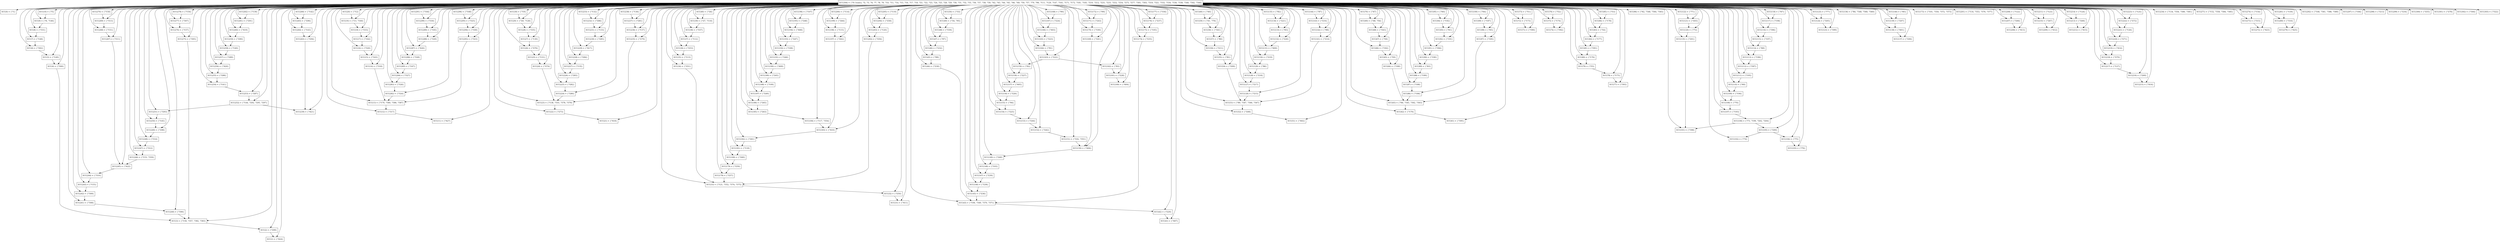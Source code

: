 digraph RegionInferenceContext {
    r0[label="SCC(0) = {\'?1}"][shape="box"];
    r1[label="SCC(1) = {\'?424}"][shape="box"];
    r2[label="SCC(2) = {\'?299}"][shape="box"];
    r3[label="SCC(3) = {\'?158, \'?357, \'?382, \'?383}"][shape="box"];
    r4[label="SCC(4) = {\'?300}"][shape="box"];
    r5[label="SCC(5) = {\'?149}"][shape="box"];
    r6[label="SCC(6) = {\'?302}"][shape="box"];
    r7[label="SCC(7) = {\'?148}"][shape="box"];
    r8[label="SCC(8) = {\'?331}"][shape="box"];
    r9[label="SCC(9) = {\'?6, \'?146}"][shape="box"];
    r10[label="SCC(10) = {\'?5}"][shape="box"];
    r11[label="SCC(11) = {\'?427}"][shape="box"];
    r12[label="SCC(12) = {\'?317}"][shape="box"];
    r13[label="SCC(13) = {\'?170, \'?360, \'?386, \'?387}"][shape="box"];
    r14[label="SCC(14) = {\'?318}"][shape="box"];
    r15[label="SCC(15) = {\'?163}"][shape="box"];
    r16[label="SCC(16) = {\'?320}"][shape="box"];
    r17[label="SCC(17) = {\'?162}"][shape="box"];
    r18[label="SCC(18) = {\'?333}"][shape="box"];
    r19[label="SCC(19) = {\'?13, \'?160}"][shape="box"];
    r20[label="SCC(20) = {\'?12}"][shape="box"];
    r21[label="SCC(21) = {\'?418}"][shape="box"];
    r22[label="SCC(22) = {\'?273}"][shape="box"];
    r23[label="SCC(23) = {\'?138, \'?355, \'?378, \'?379}"][shape="box"];
    r24[label="SCC(24) = {\'?274}"][shape="box"];
    r25[label="SCC(25) = {\'?131}"][shape="box"];
    r26[label="SCC(26) = {\'?276}"][shape="box"];
    r27[label="SCC(27) = {\'?130}"][shape="box"];
    r28[label="SCC(28) = {\'?335}"][shape="box"];
    r29[label="SCC(29) = {\'?20, \'?128}"][shape="box"];
    r30[label="SCC(30) = {\'?19}"][shape="box"];
    r31[label="SCC(31) = {\'?411}"][shape="box"];
    r32[label="SCC(32) = {\'?250}"][shape="box"];
    r33[label="SCC(33) = {\'?121, \'?352, \'?374, \'?375}"][shape="box"];
    r34[label="SCC(34) = {\'?251}"][shape="box"];
    r35[label="SCC(35) = {\'?113}"][shape="box"];
    r36[label="SCC(36) = {\'?253}"][shape="box"];
    r37[label="SCC(37) = {\'?112}"][shape="box"];
    r38[label="SCC(38) = {\'?337}"][shape="box"];
    r39[label="SCC(39) = {\'?27, \'?110}"][shape="box"];
    r40[label="SCC(40) = {\'?26}"][shape="box"];
    r41[label="SCC(41) = {\'?407}"][shape="box"];
    r42[label="SCC(42) = {\'?229}"][shape="box"];
    r43[label="SCC(43) = {\'?106, \'?349, \'?370, \'?371}"][shape="box"];
    r44[label="SCC(44) = {\'?230}"][shape="box"];
    r45[label="SCC(45) = {\'?98}"][shape="box"];
    r46[label="SCC(46) = {\'?232}"][shape="box"];
    r47[label="SCC(47) = {\'?97}"][shape="box"];
    r48[label="SCC(48) = {\'?339}"][shape="box"];
    r49[label="SCC(49) = {\'?34, \'?95}"][shape="box"];
    r50[label="SCC(50) = {\'?33}"][shape="box"];
    r51[label="SCC(51) = {\'?402}"][shape="box"];
    r52[label="SCC(52) = {\'?208}"][shape="box"];
    r53[label="SCC(53) = {\'?89, \'?347, \'?366, \'?367}"][shape="box"];
    r54[label="SCC(54) = {\'?209}"][shape="box"];
    r55[label="SCC(55) = {\'?81}"][shape="box"];
    r56[label="SCC(56) = {\'?211}"][shape="box"];
    r57[label="SCC(57) = {\'?80}"][shape="box"];
    r58[label="SCC(58) = {\'?341}"][shape="box"];
    r59[label="SCC(59) = {\'?41, \'?78}"][shape="box"];
    r60[label="SCC(60) = {\'?40}"][shape="box"];
    r61[label="SCC(61) = {\'?395}"][shape="box"];
    r62[label="SCC(62) = {\'?179}"][shape="box"];
    r63[label="SCC(63) = {\'?66, \'?345, \'?362, \'?363}"][shape="box"];
    r64[label="SCC(64) = {\'?180}"][shape="box"];
    r65[label="SCC(65) = {\'?59}"][shape="box"];
    r66[label="SCC(66) = {\'?182}"][shape="box"];
    r67[label="SCC(67) = {\'?58}"][shape="box"];
    r68[label="SCC(68) = {\'?343}"][shape="box"];
    r69[label="SCC(69) = {\'?48, \'?56}"][shape="box"];
    r70[label="SCC(70) = {\'?47}"][shape="box"];
    r71[label="SCC(71) = {\'?390}"][shape="box"];
    r72[label="SCC(72) = {\'?173}"][shape="box"];
    r73[label="SCC(73) = {\'?51}"][shape="box"];
    r74[label="SCC(74) = {\'?392}"][shape="box"];
    r75[label="SCC(75) = {\'?174}"][shape="box"];
    r76[label="SCC(76) = {\'?52}"][shape="box"];
    r77[label="SCC(77) = {\'?393}"][shape="box"];
    r78[label="SCC(78) = {\'?175}"][shape="box"];
    r79[label="SCC(79) = {\'?55}"][shape="box"];
    r80[label="SCC(80) = {\'?176}"][shape="box"];
    r81[label="SCC(81) = {\'?391}"][shape="box"];
    r82[label="SCC(82) = {\'?177}"][shape="box"];
    r83[label="SCC(83) = {\'?54}"][shape="box"];
    r84[label="SCC(84) = {\'?178}"][shape="box"];
    r85[label="SCC(85) = {\'?53}"][shape="box"];
    r86[label="SCC(86) = {\'?186}"][shape="box"];
    r87[label="SCC(87) = {\'?188}"][shape="box"];
    r88[label="SCC(88) = {\'?189}"][shape="box"];
    r89[label="SCC(89) = {\'?63}"][shape="box"];
    r90[label="SCC(90) = {\'?190}"][shape="box"];
    r91[label="SCC(91) = {\'?394}"][shape="box"];
    r92[label="SCC(92) = {\'?191}"][shape="box"];
    r93[label="SCC(93) = {\'?61}"][shape="box"];
    r94[label="SCC(94) = {\'?192}"][shape="box"];
    r95[label="SCC(95) = {\'?60}"][shape="box"];
    r96[label="SCC(96) = {\'?62, \'?346, \'?364, \'?365}"][shape="box"];
    r97[label="SCC(97) = {\'?185}"][shape="box"];
    r98[label="SCC(98) = {\'?65}"][shape="box"];
    r99[label="SCC(99) = {\'?187}"][shape="box"];
    r100[label="SCC(100) = {\'?64}"][shape="box"];
    r101[label="SCC(101) = {\'?398}"][shape="box"];
    r102[label="SCC(102) = {\'?74}"][shape="box"];
    r103[label="SCC(103) = {\'?76}"][shape="box"];
    r104[label="SCC(104) = {\'?75}"][shape="box"];
    r105[label="SCC(105) = {\'?200}"][shape="box"];
    r106[label="SCC(106) = {\'?73, \'?199, \'?202, \'?204}"][shape="box"];
    r107[label="SCC(107) = {\'?193}"][shape="box"];
    r108[label="SCC(108) = {\'?70}"][shape="box"];
    r109[label="SCC(109) = {\'?194}"][shape="box"];
    r110[label="SCC(110) = {\'?69}"][shape="box"];
    r111[label="SCC(111) = {\'?195}"][shape="box"];
    r112[label="SCC(112) = {\'?397}"][shape="box"];
    r113[label="SCC(113) = {\'?196}"][shape="box"];
    r114[label="SCC(114) = {\'?68}"][shape="box"];
    r115[label="SCC(115) = {\'?197}"][shape="box"];
    r116[label="SCC(116) = {\'?396}"][shape="box"];
    r117[label="SCC(117) = {\'?198}"][shape="box"];
    r118[label="SCC(118) = {\'?67}"][shape="box"];
    r119[label="SCC(119) = {\'?201}"][shape="box"];
    r120[label="SCC(120) = {\'?72}"][shape="box"];
    r121[label="SCC(121) = {\'?203}"][shape="box"];
    r122[label="SCC(122) = {\'?71}"][shape="box"];
    r123[label="SCC(123) = {\'?399}"][shape="box"];
    r124[label="SCC(124) = {\'?205}"][shape="box"];
    r125[label="SCC(125) = {\'?77}"][shape="box"];
    r126[label="SCC(126) = {\'?215}"][shape="box"];
    r127[label="SCC(127) = {\'?217}"][shape="box"];
    r128[label="SCC(128) = {\'?218}"][shape="box"];
    r129[label="SCC(129) = {\'?86}"][shape="box"];
    r130[label="SCC(130) = {\'?219}"][shape="box"];
    r131[label="SCC(131) = {\'?400}"][shape="box"];
    r132[label="SCC(132) = {\'?220}"][shape="box"];
    r133[label="SCC(133) = {\'?83}"][shape="box"];
    r134[label="SCC(134) = {\'?221}"][shape="box"];
    r135[label="SCC(135) = {\'?82}"][shape="box"];
    r136[label="SCC(136) = {\'?84, \'?348, \'?368, \'?369}"][shape="box"];
    r137[label="SCC(137) = {\'?206}"][shape="box"];
    r138[label="SCC(138) = {\'?401}"][shape="box"];
    r139[label="SCC(139) = {\'?207}"][shape="box"];
    r140[label="SCC(140) = {\'?85}"][shape="box"];
    r141[label="SCC(141) = {\'?214}"][shape="box"];
    r142[label="SCC(142) = {\'?88}"][shape="box"];
    r143[label="SCC(143) = {\'?216}"][shape="box"];
    r144[label="SCC(144) = {\'?87}"][shape="box"];
    r145[label="SCC(145) = {\'?236}"][shape="box"];
    r146[label="SCC(146) = {\'?238}"][shape="box"];
    r147[label="SCC(147) = {\'?239}"][shape="box"];
    r148[label="SCC(148) = {\'?103}"][shape="box"];
    r149[label="SCC(149) = {\'?240}"][shape="box"];
    r150[label="SCC(150) = {\'?406}"][shape="box"];
    r151[label="SCC(151) = {\'?102, \'?351}"][shape="box"];
    r152[label="SCC(152) = {\'?242}"][shape="box"];
    r153[label="SCC(153) = {\'?244}"][shape="box"];
    r154[label="SCC(154) = {\'?225}"][shape="box"];
    r155[label="SCC(155) = {\'?94}"][shape="box"];
    r156[label="SCC(156) = {\'?226}"][shape="box"];
    r157[label="SCC(157) = {\'?405}"][shape="box"];
    r158[label="SCC(158) = {\'?227}"][shape="box"];
    r159[label="SCC(159) = {\'?92}"][shape="box"];
    r160[label="SCC(160) = {\'?404}"][shape="box"];
    r161[label="SCC(161) = {\'?228}"][shape="box"];
    r162[label="SCC(162) = {\'?93}"][shape="box"];
    r163[label="SCC(163) = {\'?222}"][shape="box"];
    r164[label="SCC(164) = {\'?91}"][shape="box"];
    r165[label="SCC(165) = {\'?223}"][shape="box"];
    r166[label="SCC(166) = {\'?403}"][shape="box"];
    r167[label="SCC(167) = {\'?224}"][shape="box"];
    r168[label="SCC(168) = {\'?90}"][shape="box"];
    r169[label="SCC(169) = {\'?241}"][shape="box"];
    r170[label="SCC(170) = {\'?100}"][shape="box"];
    r171[label="SCC(171) = {\'?243}"][shape="box"];
    r172[label="SCC(172) = {\'?99}"][shape="box"];
    r173[label="SCC(173) = {\'?101, \'?350, \'?372, \'?373}"][shape="box"];
    r174[label="SCC(174) = {\'?235}"][shape="box"];
    r175[label="SCC(175) = {\'?105}"][shape="box"];
    r176[label="SCC(176) = {\'?237}"][shape="box"];
    r177[label="SCC(177) = {\'?104}"][shape="box"];
    r178[label="SCC(178) = {\'?257}"][shape="box"];
    r179[label="SCC(179) = {\'?259}"][shape="box"];
    r180[label="SCC(180) = {\'?260}"][shape="box"];
    r181[label="SCC(181) = {\'?118}"][shape="box"];
    r182[label="SCC(182) = {\'?261}"][shape="box"];
    r183[label="SCC(183) = {\'?410}"][shape="box"];
    r184[label="SCC(184) = {\'?117, \'?354}"][shape="box"];
    r185[label="SCC(185) = {\'?263}"][shape="box"];
    r186[label="SCC(186) = {\'?265}"][shape="box"];
    r187[label="SCC(187) = {\'?249}"][shape="box"];
    r188[label="SCC(188) = {\'?109}"][shape="box"];
    r189[label="SCC(189) = {\'?245}"][shape="box"];
    r190[label="SCC(190) = {\'?409}"][shape="box"];
    r191[label="SCC(191) = {\'?246}"][shape="box"];
    r192[label="SCC(192) = {\'?108}"][shape="box"];
    r193[label="SCC(193) = {\'?247}"][shape="box"];
    r194[label="SCC(194) = {\'?408}"][shape="box"];
    r195[label="SCC(195) = {\'?248}"][shape="box"];
    r196[label="SCC(196) = {\'?107}"][shape="box"];
    r197[label="SCC(197) = {\'?262}"][shape="box"];
    r198[label="SCC(198) = {\'?115}"][shape="box"];
    r199[label="SCC(199) = {\'?264}"][shape="box"];
    r200[label="SCC(200) = {\'?114}"][shape="box"];
    r201[label="SCC(201) = {\'?116, \'?353, \'?376, \'?377}"][shape="box"];
    r202[label="SCC(202) = {\'?256}"][shape="box"];
    r203[label="SCC(203) = {\'?120}"][shape="box"];
    r204[label="SCC(204) = {\'?258}"][shape="box"];
    r205[label="SCC(205) = {\'?119}"][shape="box"];
    r206[label="SCC(206) = {\'?413}"][shape="box"];
    r207[label="SCC(207) = {\'?266}"][shape="box"];
    r208[label="SCC(208) = {\'?122}"][shape="box"];
    r209[label="SCC(209) = {\'?412}"][shape="box"];
    r210[label="SCC(210) = {\'?267}"][shape="box"];
    r211[label="SCC(211) = {\'?123}"][shape="box"];
    r212[label="SCC(212) = {\'?415}"][shape="box"];
    r213[label="SCC(213) = {\'?268}"][shape="box"];
    r214[label="SCC(214) = {\'?124}"][shape="box"];
    r215[label="SCC(215) = {\'?416}"][shape="box"];
    r216[label="SCC(216) = {\'?269}"][shape="box"];
    r217[label="SCC(217) = {\'?127}"][shape="box"];
    r218[label="SCC(218) = {\'?270}"][shape="box"];
    r219[label="SCC(219) = {\'?414}"][shape="box"];
    r220[label="SCC(220) = {\'?271}"][shape="box"];
    r221[label="SCC(221) = {\'?126}"][shape="box"];
    r222[label="SCC(222) = {\'?272}"][shape="box"];
    r223[label="SCC(223) = {\'?125}"][shape="box"];
    r224[label="SCC(224) = {\'?280}"][shape="box"];
    r225[label="SCC(225) = {\'?282}"][shape="box"];
    r226[label="SCC(226) = {\'?283}"][shape="box"];
    r227[label="SCC(227) = {\'?135}"][shape="box"];
    r228[label="SCC(228) = {\'?284}"][shape="box"];
    r229[label="SCC(229) = {\'?417}"][shape="box"];
    r230[label="SCC(230) = {\'?285}"][shape="box"];
    r231[label="SCC(231) = {\'?133}"][shape="box"];
    r232[label="SCC(232) = {\'?286}"][shape="box"];
    r233[label="SCC(233) = {\'?132}"][shape="box"];
    r234[label="SCC(234) = {\'?134, \'?356, \'?380, \'?381}"][shape="box"];
    r235[label="SCC(235) = {\'?279}"][shape="box"];
    r236[label="SCC(236) = {\'?137}"][shape="box"];
    r237[label="SCC(237) = {\'?281}"][shape="box"];
    r238[label="SCC(238) = {\'?136}"][shape="box"];
    r239[label="SCC(239) = {\'?421}"][shape="box"];
    r240[label="SCC(240) = {\'?306}"][shape="box"];
    r241[label="SCC(241) = {\'?308}"][shape="box"];
    r242[label="SCC(242) = {\'?309}"][shape="box"];
    r243[label="SCC(243) = {\'?155}"][shape="box"];
    r244[label="SCC(244) = {\'?310}"][shape="box"];
    r245[label="SCC(245) = {\'?422}"][shape="box"];
    r246[label="SCC(246) = {\'?153, \'?359}"][shape="box"];
    r247[label="SCC(247) = {\'?312}"][shape="box"];
    r248[label="SCC(248) = {\'?314}"][shape="box"];
    r249[label="SCC(249) = {\'?298}"][shape="box"];
    r250[label="SCC(250) = {\'?145}"][shape="box"];
    r251[label="SCC(251) = {\'?293}"][shape="box"];
    r252[label="SCC(252) = {\'?144, \'?292, \'?295, \'?297}"][shape="box"];
    r253[label="SCC(253) = {\'?287}"][shape="box"];
    r254[label="SCC(254) = {\'?141}"][shape="box"];
    r255[label="SCC(255) = {\'?288}"][shape="box"];
    r256[label="SCC(256) = {\'?420}"][shape="box"];
    r257[label="SCC(257) = {\'?289}"][shape="box"];
    r258[label="SCC(258) = {\'?140}"][shape="box"];
    r259[label="SCC(259) = {\'?290}"][shape="box"];
    r260[label="SCC(260) = {\'?419}"][shape="box"];
    r261[label="SCC(261) = {\'?291}"][shape="box"];
    r262[label="SCC(262) = {\'?139}"][shape="box"];
    r263[label="SCC(263) = {\'?294}"][shape="box"];
    r264[label="SCC(264) = {\'?143}"][shape="box"];
    r265[label="SCC(265) = {\'?296}"][shape="box"];
    r266[label="SCC(266) = {\'?142}"][shape="box"];
    r267[label="SCC(267) = {\'?311}"][shape="box"];
    r268[label="SCC(268) = {\'?151}"][shape="box"];
    r269[label="SCC(269) = {\'?313}"][shape="box"];
    r270[label="SCC(270) = {\'?150}"][shape="box"];
    r271[label="SCC(271) = {\'?152, \'?358, \'?384, \'?385}"][shape="box"];
    r272[label="SCC(272) = {\'?423}"][shape="box"];
    r273[label="SCC(273) = {\'?315}"][shape="box"];
    r274[label="SCC(274) = {\'?154}"][shape="box"];
    r275[label="SCC(275) = {\'?305}"][shape="box"];
    r276[label="SCC(276) = {\'?157}"][shape="box"];
    r277[label="SCC(277) = {\'?307}"][shape="box"];
    r278[label="SCC(278) = {\'?156}"][shape="box"];
    r279[label="SCC(279) = {\'?425}"][shape="box"];
    r280[label="SCC(280) = {\'?316}"][shape="box"];
    r281[label="SCC(281) = {\'?159}"][shape="box"];
    r282[label="SCC(282) = {\'?324}"][shape="box"];
    r283[label="SCC(283) = {\'?326}"][shape="box"];
    r284[label="SCC(284) = {\'?327}"][shape="box"];
    r285[label="SCC(285) = {\'?167}"][shape="box"];
    r286[label="SCC(286) = {\'?328}"][shape="box"];
    r287[label="SCC(287) = {\'?426}"][shape="box"];
    r288[label="SCC(288) = {\'?329}"][shape="box"];
    r289[label="SCC(289) = {\'?165}"][shape="box"];
    r290[label="SCC(290) = {\'?330}"][shape="box"];
    r291[label="SCC(291) = {\'?164}"][shape="box"];
    r292[label="SCC(292) = {\'?166, \'?361, \'?388, \'?389}"][shape="box"];
    r293[label="SCC(293) = {\'?323}"][shape="box"];
    r294[label="SCC(294) = {\'?169}"][shape="box"];
    r295[label="SCC(295) = {\'?325}"][shape="box"];
    r296[label="SCC(296) = {\'?168}"][shape="box"];
    r297[label="SCC(297) = {\'?184}"][shape="box"];
    r298[label="SCC(298) = {\'?213}"][shape="box"];
    r299[label="SCC(299) = {\'?234}"][shape="box"];
    r300[label="SCC(300) = {\'?255}"][shape="box"];
    r301[label="SCC(301) = {\'?278}"][shape="box"];
    r302[label="SCC(302) = {\'?304}"][shape="box"];
    r303[label="SCC(303) = {\'?322}"][shape="box"];
    r304[label="SCC(304) = {\'?0 (\'static), \'?2, \'?3, \'?4, \'?7, \'?8, \'?9, \'?10, \'?11, \'?14, \'?15, \'?16, \'?17, \'?18, \'?21, \'?22, \'?23, \'?24, \'?25, \'?28, \'?29, \'?30, \'?31, \'?32, \'?35, \'?36, \'?37, \'?38, \'?39, \'?42, \'?43, \'?44, \'?45, \'?46, \'?49, \'?50, \'?57, \'?79, \'?96, \'?111, \'?129, \'?147, \'?161, \'?171, \'?172, \'?181, \'?183, \'?210, \'?212, \'?231, \'?233, \'?252, \'?254, \'?275, \'?277, \'?301, \'?303, \'?319, \'?321, \'?332, \'?334, \'?336, \'?338, \'?340, \'?342, \'?344}"][shape="box"];
    r2 -> r1[label=""];
    r3 -> r2[label=""];
    r4 -> r3[label=""];
    r5 -> r4[label=""];
    r6 -> r5[label=""];
    r7 -> r6[label=""];
    r8 -> r7[label=""];
    r9 -> r8[label=""];
    r10 -> r9[label=""];
    r12 -> r11[label=""];
    r13 -> r12[label=""];
    r14 -> r13[label=""];
    r15 -> r14[label=""];
    r16 -> r15[label=""];
    r17 -> r16[label=""];
    r18 -> r17[label=""];
    r19 -> r18[label=""];
    r20 -> r19[label=""];
    r22 -> r21[label=""];
    r23 -> r22[label=""];
    r24 -> r23[label=""];
    r25 -> r24[label=""];
    r26 -> r25[label=""];
    r27 -> r26[label=""];
    r28 -> r27[label=""];
    r29 -> r28[label=""];
    r30 -> r29[label=""];
    r32 -> r31[label=""];
    r33 -> r32[label=""];
    r34 -> r33[label=""];
    r35 -> r34[label=""];
    r36 -> r35[label=""];
    r37 -> r36[label=""];
    r38 -> r37[label=""];
    r39 -> r38[label=""];
    r40 -> r39[label=""];
    r42 -> r41[label=""];
    r43 -> r42[label=""];
    r44 -> r43[label=""];
    r45 -> r44[label=""];
    r46 -> r45[label=""];
    r47 -> r46[label=""];
    r48 -> r47[label=""];
    r49 -> r48[label=""];
    r50 -> r49[label=""];
    r52 -> r51[label=""];
    r53 -> r52[label=""];
    r54 -> r53[label=""];
    r55 -> r54[label=""];
    r56 -> r55[label=""];
    r57 -> r56[label=""];
    r58 -> r57[label=""];
    r59 -> r58[label=""];
    r60 -> r59[label=""];
    r62 -> r61[label=""];
    r63 -> r62[label=""];
    r64 -> r63[label=""];
    r65 -> r64[label=""];
    r66 -> r65[label=""];
    r67 -> r66[label=""];
    r68 -> r67[label=""];
    r69 -> r68[label=""];
    r70 -> r69[label=""];
    r72 -> r71[label=""];
    r73 -> r72[label=""];
    r75 -> r74[label=""];
    r76 -> r75[label=""];
    r78 -> r77[label=""];
    r79 -> r78[label=""];
    r80 -> r79[label=""];
    r81 -> r80[label=""];
    r82 -> r81[label=""];
    r83 -> r82[label=""];
    r84 -> r83[label=""];
    r85 -> r84[label=""];
    r86 -> r63[label=""];
    r87 -> r86[label=""];
    r88 -> r87[label=""];
    r89 -> r88[label=""];
    r90 -> r89[label=""];
    r91 -> r90[label=""];
    r92 -> r91[label=""];
    r93 -> r92[label=""];
    r94 -> r93[label=""];
    r95 -> r94[label=""];
    r97 -> r63[label=""];
    r98 -> r97[label=""];
    r99 -> r98[label=""];
    r100 -> r99[label=""];
    r104 -> r103[label=""];
    r105 -> r102[label=""];
    r105 -> r104[label=""];
    r106 -> r101[label=""];
    r106 -> r105[label=""];
    r107 -> r106[label=""];
    r108 -> r107[label=""];
    r109 -> r108[label=""];
    r110 -> r109[label=""];
    r111 -> r110[label=""];
    r112 -> r111[label=""];
    r113 -> r112[label=""];
    r114 -> r113[label=""];
    r115 -> r114[label=""];
    r116 -> r115[label=""];
    r117 -> r116[label=""];
    r118 -> r117[label=""];
    r119 -> r101[label=""];
    r120 -> r119[label=""];
    r121 -> r120[label=""];
    r122 -> r121[label=""];
    r124 -> r123[label=""];
    r125 -> r124[label=""];
    r126 -> r53[label=""];
    r127 -> r126[label=""];
    r128 -> r127[label=""];
    r129 -> r128[label=""];
    r130 -> r129[label=""];
    r131 -> r130[label=""];
    r132 -> r131[label=""];
    r133 -> r132[label=""];
    r134 -> r133[label=""];
    r135 -> r134[label=""];
    r138 -> r137[label=""];
    r139 -> r138[label=""];
    r140 -> r139[label=""];
    r141 -> r53[label=""];
    r142 -> r141[label=""];
    r143 -> r142[label=""];
    r144 -> r143[label=""];
    r145 -> r43[label=""];
    r146 -> r145[label=""];
    r147 -> r146[label=""];
    r148 -> r147[label=""];
    r149 -> r148[label=""];
    r150 -> r149[label=""];
    r151 -> r150[label=""];
    r152 -> r151[label=""];
    r153 -> r152[label=""];
    r154 -> r153[label=""];
    r155 -> r154[label=""];
    r156 -> r155[label=""];
    r157 -> r156[label=""];
    r158 -> r157[label=""];
    r159 -> r158[label=""];
    r161 -> r160[label=""];
    r162 -> r161[label=""];
    r163 -> r159[label=""];
    r163 -> r162[label=""];
    r164 -> r163[label=""];
    r165 -> r164[label=""];
    r166 -> r165[label=""];
    r167 -> r166[label=""];
    r168 -> r167[label=""];
    r169 -> r150[label=""];
    r170 -> r169[label=""];
    r171 -> r170[label=""];
    r172 -> r171[label=""];
    r174 -> r43[label=""];
    r175 -> r174[label=""];
    r176 -> r175[label=""];
    r177 -> r176[label=""];
    r178 -> r33[label=""];
    r179 -> r178[label=""];
    r180 -> r179[label=""];
    r181 -> r180[label=""];
    r182 -> r181[label=""];
    r183 -> r182[label=""];
    r184 -> r183[label=""];
    r185 -> r184[label=""];
    r186 -> r185[label=""];
    r187 -> r186[label=""];
    r188 -> r187[label=""];
    r189 -> r188[label=""];
    r190 -> r189[label=""];
    r191 -> r190[label=""];
    r192 -> r191[label=""];
    r193 -> r192[label=""];
    r194 -> r193[label=""];
    r195 -> r194[label=""];
    r196 -> r195[label=""];
    r197 -> r183[label=""];
    r198 -> r197[label=""];
    r199 -> r198[label=""];
    r200 -> r199[label=""];
    r202 -> r33[label=""];
    r203 -> r202[label=""];
    r204 -> r203[label=""];
    r205 -> r204[label=""];
    r207 -> r206[label=""];
    r208 -> r207[label=""];
    r210 -> r209[label=""];
    r211 -> r210[label=""];
    r213 -> r212[label=""];
    r214 -> r213[label=""];
    r216 -> r215[label=""];
    r217 -> r216[label=""];
    r218 -> r217[label=""];
    r219 -> r218[label=""];
    r220 -> r219[label=""];
    r221 -> r220[label=""];
    r222 -> r221[label=""];
    r223 -> r222[label=""];
    r224 -> r23[label=""];
    r225 -> r224[label=""];
    r226 -> r225[label=""];
    r227 -> r226[label=""];
    r228 -> r227[label=""];
    r229 -> r228[label=""];
    r230 -> r229[label=""];
    r231 -> r230[label=""];
    r232 -> r231[label=""];
    r233 -> r232[label=""];
    r235 -> r23[label=""];
    r236 -> r235[label=""];
    r237 -> r236[label=""];
    r238 -> r237[label=""];
    r240 -> r3[label=""];
    r241 -> r240[label=""];
    r242 -> r241[label=""];
    r243 -> r242[label=""];
    r244 -> r243[label=""];
    r245 -> r244[label=""];
    r246 -> r245[label=""];
    r247 -> r246[label=""];
    r248 -> r247[label=""];
    r249 -> r248[label=""];
    r250 -> r249[label=""];
    r251 -> r250[label=""];
    r252 -> r239[label=""];
    r252 -> r251[label=""];
    r253 -> r252[label=""];
    r254 -> r253[label=""];
    r255 -> r254[label=""];
    r256 -> r255[label=""];
    r257 -> r256[label=""];
    r258 -> r257[label=""];
    r259 -> r258[label=""];
    r260 -> r259[label=""];
    r261 -> r260[label=""];
    r262 -> r261[label=""];
    r263 -> r239[label=""];
    r264 -> r263[label=""];
    r265 -> r264[label=""];
    r266 -> r265[label=""];
    r267 -> r245[label=""];
    r268 -> r267[label=""];
    r269 -> r268[label=""];
    r270 -> r269[label=""];
    r273 -> r272[label=""];
    r274 -> r273[label=""];
    r275 -> r3[label=""];
    r276 -> r275[label=""];
    r277 -> r276[label=""];
    r278 -> r277[label=""];
    r280 -> r279[label=""];
    r281 -> r280[label=""];
    r282 -> r13[label=""];
    r283 -> r282[label=""];
    r284 -> r283[label=""];
    r285 -> r284[label=""];
    r286 -> r285[label=""];
    r287 -> r286[label=""];
    r288 -> r287[label=""];
    r289 -> r288[label=""];
    r290 -> r289[label=""];
    r291 -> r290[label=""];
    r293 -> r13[label=""];
    r294 -> r293[label=""];
    r295 -> r294[label=""];
    r296 -> r295[label=""];
    r304 -> r0[label=""];
    r304 -> r10[label=""];
    r304 -> r9[label=""];
    r304 -> r20[label=""];
    r304 -> r19[label=""];
    r304 -> r30[label=""];
    r304 -> r29[label=""];
    r304 -> r40[label=""];
    r304 -> r39[label=""];
    r304 -> r50[label=""];
    r304 -> r49[label=""];
    r304 -> r60[label=""];
    r304 -> r59[label=""];
    r304 -> r70[label=""];
    r304 -> r69[label=""];
    r304 -> r73[label=""];
    r304 -> r76[label=""];
    r304 -> r85[label=""];
    r304 -> r83[label=""];
    r304 -> r79[label=""];
    r304 -> r67[label=""];
    r304 -> r65[label=""];
    r304 -> r95[label=""];
    r304 -> r93[label=""];
    r304 -> r96[label=""];
    r304 -> r89[label=""];
    r304 -> r100[label=""];
    r304 -> r98[label=""];
    r304 -> r63[label=""];
    r304 -> r118[label=""];
    r304 -> r114[label=""];
    r304 -> r110[label=""];
    r304 -> r108[label=""];
    r304 -> r122[label=""];
    r304 -> r120[label=""];
    r304 -> r106[label=""];
    r304 -> r102[label=""];
    r304 -> r104[label=""];
    r304 -> r103[label=""];
    r304 -> r125[label=""];
    r304 -> r57[label=""];
    r304 -> r55[label=""];
    r304 -> r135[label=""];
    r304 -> r133[label=""];
    r304 -> r136[label=""];
    r304 -> r140[label=""];
    r304 -> r129[label=""];
    r304 -> r144[label=""];
    r304 -> r142[label=""];
    r304 -> r53[label=""];
    r304 -> r168[label=""];
    r304 -> r164[label=""];
    r304 -> r159[label=""];
    r304 -> r162[label=""];
    r304 -> r155[label=""];
    r304 -> r47[label=""];
    r304 -> r45[label=""];
    r304 -> r172[label=""];
    r304 -> r170[label=""];
    r304 -> r173[label=""];
    r304 -> r151[label=""];
    r304 -> r148[label=""];
    r304 -> r177[label=""];
    r304 -> r175[label=""];
    r304 -> r43[label=""];
    r304 -> r196[label=""];
    r304 -> r192[label=""];
    r304 -> r188[label=""];
    r304 -> r37[label=""];
    r304 -> r35[label=""];
    r304 -> r200[label=""];
    r304 -> r198[label=""];
    r304 -> r201[label=""];
    r304 -> r184[label=""];
    r304 -> r181[label=""];
    r304 -> r205[label=""];
    r304 -> r203[label=""];
    r304 -> r33[label=""];
    r304 -> r208[label=""];
    r304 -> r211[label=""];
    r304 -> r214[label=""];
    r304 -> r223[label=""];
    r304 -> r221[label=""];
    r304 -> r217[label=""];
    r304 -> r27[label=""];
    r304 -> r25[label=""];
    r304 -> r233[label=""];
    r304 -> r231[label=""];
    r304 -> r234[label=""];
    r304 -> r227[label=""];
    r304 -> r238[label=""];
    r304 -> r236[label=""];
    r304 -> r23[label=""];
    r304 -> r262[label=""];
    r304 -> r258[label=""];
    r304 -> r254[label=""];
    r304 -> r266[label=""];
    r304 -> r264[label=""];
    r304 -> r252[label=""];
    r304 -> r250[label=""];
    r304 -> r7[label=""];
    r304 -> r5[label=""];
    r304 -> r270[label=""];
    r304 -> r268[label=""];
    r304 -> r271[label=""];
    r304 -> r246[label=""];
    r304 -> r274[label=""];
    r304 -> r243[label=""];
    r304 -> r278[label=""];
    r304 -> r276[label=""];
    r304 -> r3[label=""];
    r304 -> r281[label=""];
    r304 -> r17[label=""];
    r304 -> r15[label=""];
    r304 -> r291[label=""];
    r304 -> r289[label=""];
    r304 -> r292[label=""];
    r304 -> r285[label=""];
    r304 -> r296[label=""];
    r304 -> r294[label=""];
    r304 -> r13[label=""];
    r304 -> r72[label=""];
    r304 -> r75[label=""];
    r304 -> r78[label=""];
    r304 -> r80[label=""];
    r304 -> r82[label=""];
    r304 -> r84[label=""];
    r304 -> r62[label=""];
    r304 -> r64[label=""];
    r304 -> r66[label=""];
    r304 -> r297[label=""];
    r304 -> r97[label=""];
    r304 -> r86[label=""];
    r304 -> r99[label=""];
    r304 -> r87[label=""];
    r304 -> r88[label=""];
    r304 -> r90[label=""];
    r304 -> r92[label=""];
    r304 -> r94[label=""];
    r304 -> r107[label=""];
    r304 -> r109[label=""];
    r304 -> r111[label=""];
    r304 -> r113[label=""];
    r304 -> r115[label=""];
    r304 -> r117[label=""];
    r304 -> r105[label=""];
    r304 -> r119[label=""];
    r304 -> r121[label=""];
    r304 -> r124[label=""];
    r304 -> r137[label=""];
    r304 -> r139[label=""];
    r304 -> r52[label=""];
    r304 -> r54[label=""];
    r304 -> r56[label=""];
    r304 -> r298[label=""];
    r304 -> r141[label=""];
    r304 -> r126[label=""];
    r304 -> r143[label=""];
    r304 -> r127[label=""];
    r304 -> r128[label=""];
    r304 -> r130[label=""];
    r304 -> r132[label=""];
    r304 -> r134[label=""];
    r304 -> r163[label=""];
    r304 -> r165[label=""];
    r304 -> r167[label=""];
    r304 -> r154[label=""];
    r304 -> r156[label=""];
    r304 -> r158[label=""];
    r304 -> r161[label=""];
    r304 -> r42[label=""];
    r304 -> r44[label=""];
    r304 -> r46[label=""];
    r304 -> r299[label=""];
    r304 -> r174[label=""];
    r304 -> r145[label=""];
    r304 -> r176[label=""];
    r304 -> r146[label=""];
    r304 -> r147[label=""];
    r304 -> r149[label=""];
    r304 -> r169[label=""];
    r304 -> r152[label=""];
    r304 -> r171[label=""];
    r304 -> r153[label=""];
    r304 -> r189[label=""];
    r304 -> r191[label=""];
    r304 -> r193[label=""];
    r304 -> r195[label=""];
    r304 -> r187[label=""];
    r304 -> r32[label=""];
    r304 -> r34[label=""];
    r304 -> r36[label=""];
    r304 -> r300[label=""];
    r304 -> r202[label=""];
    r304 -> r178[label=""];
    r304 -> r204[label=""];
    r304 -> r179[label=""];
    r304 -> r180[label=""];
    r304 -> r182[label=""];
    r304 -> r197[label=""];
    r304 -> r185[label=""];
    r304 -> r199[label=""];
    r304 -> r186[label=""];
    r304 -> r207[label=""];
    r304 -> r210[label=""];
    r304 -> r213[label=""];
    r304 -> r216[label=""];
    r304 -> r218[label=""];
    r304 -> r220[label=""];
    r304 -> r222[label=""];
    r304 -> r22[label=""];
    r304 -> r24[label=""];
    r304 -> r26[label=""];
    r304 -> r301[label=""];
    r304 -> r235[label=""];
    r304 -> r224[label=""];
    r304 -> r237[label=""];
    r304 -> r225[label=""];
    r304 -> r226[label=""];
    r304 -> r228[label=""];
    r304 -> r230[label=""];
    r304 -> r232[label=""];
    r304 -> r253[label=""];
    r304 -> r255[label=""];
    r304 -> r257[label=""];
    r304 -> r259[label=""];
    r304 -> r261[label=""];
    r304 -> r251[label=""];
    r304 -> r263[label=""];
    r304 -> r265[label=""];
    r304 -> r249[label=""];
    r304 -> r2[label=""];
    r304 -> r4[label=""];
    r304 -> r6[label=""];
    r304 -> r302[label=""];
    r304 -> r275[label=""];
    r304 -> r240[label=""];
    r304 -> r277[label=""];
    r304 -> r241[label=""];
    r304 -> r242[label=""];
    r304 -> r244[label=""];
    r304 -> r267[label=""];
    r304 -> r247[label=""];
    r304 -> r269[label=""];
    r304 -> r248[label=""];
    r304 -> r273[label=""];
    r304 -> r280[label=""];
    r304 -> r12[label=""];
    r304 -> r14[label=""];
    r304 -> r16[label=""];
    r304 -> r303[label=""];
    r304 -> r293[label=""];
    r304 -> r282[label=""];
    r304 -> r295[label=""];
    r304 -> r283[label=""];
    r304 -> r284[label=""];
    r304 -> r286[label=""];
    r304 -> r288[label=""];
    r304 -> r290[label=""];
    r304 -> r8[label=""];
    r304 -> r18[label=""];
    r304 -> r28[label=""];
    r304 -> r38[label=""];
    r304 -> r48[label=""];
    r304 -> r58[label=""];
    r304 -> r68[label=""];
    r304 -> r71[label=""];
    r304 -> r81[label=""];
    r304 -> r74[label=""];
    r304 -> r77[label=""];
    r304 -> r91[label=""];
    r304 -> r61[label=""];
    r304 -> r116[label=""];
    r304 -> r112[label=""];
    r304 -> r101[label=""];
    r304 -> r123[label=""];
    r304 -> r131[label=""];
    r304 -> r138[label=""];
    r304 -> r51[label=""];
    r304 -> r166[label=""];
    r304 -> r160[label=""];
    r304 -> r157[label=""];
    r304 -> r150[label=""];
    r304 -> r41[label=""];
    r304 -> r194[label=""];
    r304 -> r190[label=""];
    r304 -> r183[label=""];
    r304 -> r31[label=""];
    r304 -> r209[label=""];
    r304 -> r206[label=""];
    r304 -> r219[label=""];
    r304 -> r212[label=""];
    r304 -> r215[label=""];
    r304 -> r229[label=""];
    r304 -> r21[label=""];
    r304 -> r260[label=""];
    r304 -> r256[label=""];
    r304 -> r239[label=""];
    r304 -> r245[label=""];
    r304 -> r272[label=""];
    r304 -> r1[label=""];
    r304 -> r279[label=""];
    r304 -> r287[label=""];
    r304 -> r11[label=""];
}

